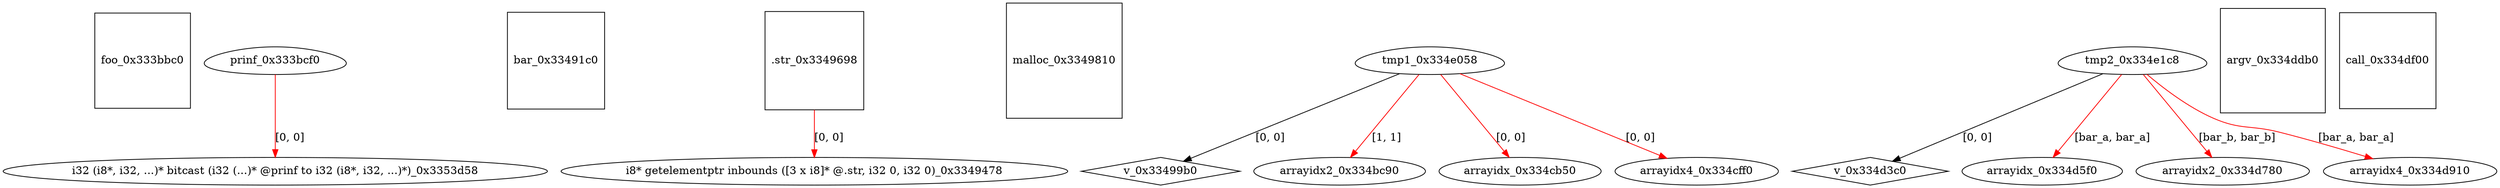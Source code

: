 digraph grafico {
"foo_0x333bbc0" [shape=square];
"prinf_0x333bcf0" [shape=egg];
"bar_0x33491c0" [shape=square];
"i8* getelementptr inbounds ([3 x i8]* @.str, i32 0, i32 0)_0x3349478" [shape=ellipse];
".str_0x3349698" -> "i8* getelementptr inbounds ([3 x i8]* @.str, i32 0, i32 0)_0x3349478" [label="[0, 0]",color=red];
".str_0x3349698" [shape=square];
"malloc_0x3349810" [shape=square];
"v_0x33499b0" [shape=diamond];
"tmp1_0x334e058" -> "v_0x33499b0" [label="[0, 0]"];
"arrayidx2_0x334bc90" [shape=ellipse];
"tmp1_0x334e058" -> "arrayidx2_0x334bc90" [label="[1, 1]",color=red];
"arrayidx_0x334cb50" [shape=ellipse];
"tmp1_0x334e058" -> "arrayidx_0x334cb50" [label="[0, 0]",color=red];
"arrayidx4_0x334cff0" [shape=ellipse];
"tmp1_0x334e058" -> "arrayidx4_0x334cff0" [label="[0, 0]",color=red];
"v_0x334d3c0" [shape=diamond];
"tmp2_0x334e1c8" -> "v_0x334d3c0" [label="[0, 0]"];
"arrayidx_0x334d5f0" [shape=ellipse];
"tmp2_0x334e1c8" -> "arrayidx_0x334d5f0" [label="[bar_a, bar_a]",color=red];
"arrayidx2_0x334d780" [shape=ellipse];
"tmp2_0x334e1c8" -> "arrayidx2_0x334d780" [label="[bar_b, bar_b]",color=red];
"arrayidx4_0x334d910" [shape=ellipse];
"tmp2_0x334e1c8" -> "arrayidx4_0x334d910" [label="[bar_a, bar_a]",color=red];
"argv_0x334ddb0" [shape=square];
"call_0x334df00" [shape=square];
"tmp1_0x334e058" [shape=egg];
"tmp2_0x334e1c8" [shape=egg];
"i32 (i8*, i32, ...)* bitcast (i32 (...)* @prinf to i32 (i8*, i32, ...)*)_0x3353d58" [shape=ellipse];
"prinf_0x333bcf0" -> "i32 (i8*, i32, ...)* bitcast (i32 (...)* @prinf to i32 (i8*, i32, ...)*)_0x3353d58" [label="[0, 0]",color=red];
}